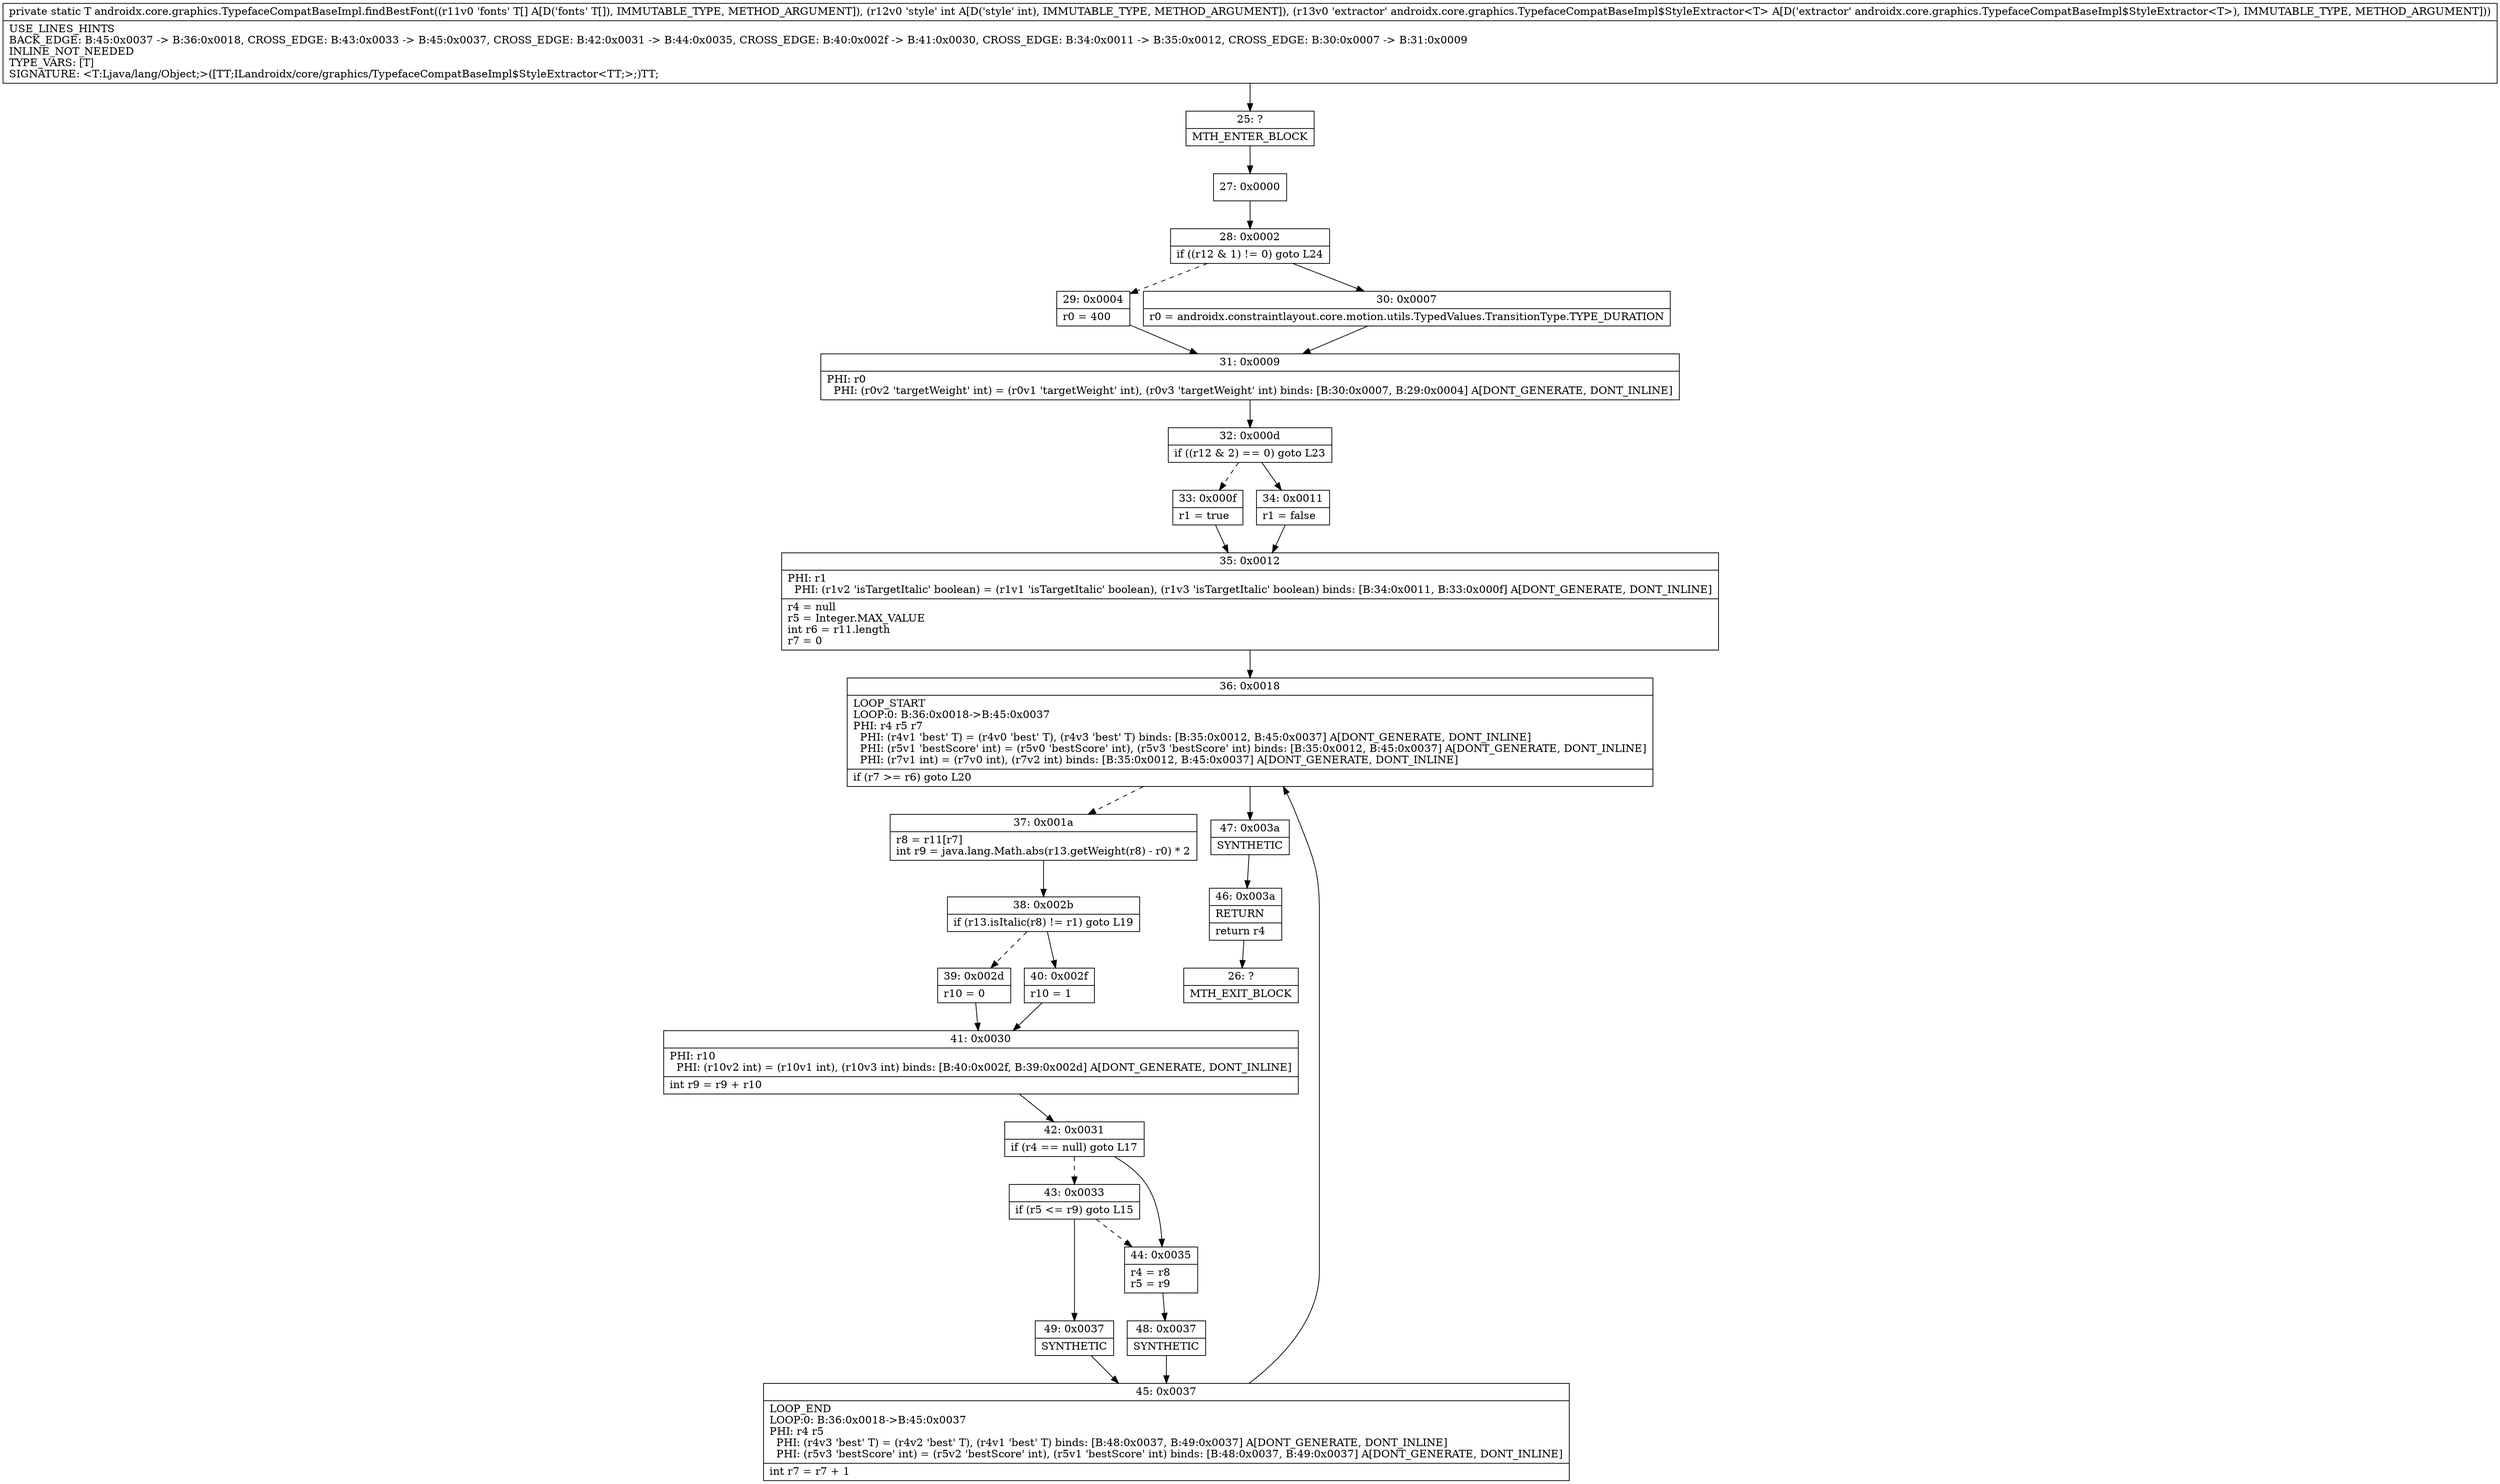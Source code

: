 digraph "CFG forandroidx.core.graphics.TypefaceCompatBaseImpl.findBestFont([Ljava\/lang\/Object;ILandroidx\/core\/graphics\/TypefaceCompatBaseImpl$StyleExtractor;)Ljava\/lang\/Object;" {
Node_25 [shape=record,label="{25\:\ ?|MTH_ENTER_BLOCK\l}"];
Node_27 [shape=record,label="{27\:\ 0x0000}"];
Node_28 [shape=record,label="{28\:\ 0x0002|if ((r12 & 1) != 0) goto L24\l}"];
Node_29 [shape=record,label="{29\:\ 0x0004|r0 = 400\l}"];
Node_31 [shape=record,label="{31\:\ 0x0009|PHI: r0 \l  PHI: (r0v2 'targetWeight' int) = (r0v1 'targetWeight' int), (r0v3 'targetWeight' int) binds: [B:30:0x0007, B:29:0x0004] A[DONT_GENERATE, DONT_INLINE]\l}"];
Node_32 [shape=record,label="{32\:\ 0x000d|if ((r12 & 2) == 0) goto L23\l}"];
Node_33 [shape=record,label="{33\:\ 0x000f|r1 = true\l}"];
Node_35 [shape=record,label="{35\:\ 0x0012|PHI: r1 \l  PHI: (r1v2 'isTargetItalic' boolean) = (r1v1 'isTargetItalic' boolean), (r1v3 'isTargetItalic' boolean) binds: [B:34:0x0011, B:33:0x000f] A[DONT_GENERATE, DONT_INLINE]\l|r4 = null\lr5 = Integer.MAX_VALUE\lint r6 = r11.length\lr7 = 0\l}"];
Node_36 [shape=record,label="{36\:\ 0x0018|LOOP_START\lLOOP:0: B:36:0x0018\-\>B:45:0x0037\lPHI: r4 r5 r7 \l  PHI: (r4v1 'best' T) = (r4v0 'best' T), (r4v3 'best' T) binds: [B:35:0x0012, B:45:0x0037] A[DONT_GENERATE, DONT_INLINE]\l  PHI: (r5v1 'bestScore' int) = (r5v0 'bestScore' int), (r5v3 'bestScore' int) binds: [B:35:0x0012, B:45:0x0037] A[DONT_GENERATE, DONT_INLINE]\l  PHI: (r7v1 int) = (r7v0 int), (r7v2 int) binds: [B:35:0x0012, B:45:0x0037] A[DONT_GENERATE, DONT_INLINE]\l|if (r7 \>= r6) goto L20\l}"];
Node_37 [shape=record,label="{37\:\ 0x001a|r8 = r11[r7]\lint r9 = java.lang.Math.abs(r13.getWeight(r8) \- r0) * 2\l}"];
Node_38 [shape=record,label="{38\:\ 0x002b|if (r13.isItalic(r8) != r1) goto L19\l}"];
Node_39 [shape=record,label="{39\:\ 0x002d|r10 = 0\l}"];
Node_41 [shape=record,label="{41\:\ 0x0030|PHI: r10 \l  PHI: (r10v2 int) = (r10v1 int), (r10v3 int) binds: [B:40:0x002f, B:39:0x002d] A[DONT_GENERATE, DONT_INLINE]\l|int r9 = r9 + r10\l}"];
Node_42 [shape=record,label="{42\:\ 0x0031|if (r4 == null) goto L17\l}"];
Node_43 [shape=record,label="{43\:\ 0x0033|if (r5 \<= r9) goto L15\l}"];
Node_49 [shape=record,label="{49\:\ 0x0037|SYNTHETIC\l}"];
Node_45 [shape=record,label="{45\:\ 0x0037|LOOP_END\lLOOP:0: B:36:0x0018\-\>B:45:0x0037\lPHI: r4 r5 \l  PHI: (r4v3 'best' T) = (r4v2 'best' T), (r4v1 'best' T) binds: [B:48:0x0037, B:49:0x0037] A[DONT_GENERATE, DONT_INLINE]\l  PHI: (r5v3 'bestScore' int) = (r5v2 'bestScore' int), (r5v1 'bestScore' int) binds: [B:48:0x0037, B:49:0x0037] A[DONT_GENERATE, DONT_INLINE]\l|int r7 = r7 + 1\l}"];
Node_44 [shape=record,label="{44\:\ 0x0035|r4 = r8\lr5 = r9\l}"];
Node_48 [shape=record,label="{48\:\ 0x0037|SYNTHETIC\l}"];
Node_40 [shape=record,label="{40\:\ 0x002f|r10 = 1\l}"];
Node_47 [shape=record,label="{47\:\ 0x003a|SYNTHETIC\l}"];
Node_46 [shape=record,label="{46\:\ 0x003a|RETURN\l|return r4\l}"];
Node_26 [shape=record,label="{26\:\ ?|MTH_EXIT_BLOCK\l}"];
Node_34 [shape=record,label="{34\:\ 0x0011|r1 = false\l}"];
Node_30 [shape=record,label="{30\:\ 0x0007|r0 = androidx.constraintlayout.core.motion.utils.TypedValues.TransitionType.TYPE_DURATION\l}"];
MethodNode[shape=record,label="{private static T androidx.core.graphics.TypefaceCompatBaseImpl.findBestFont((r11v0 'fonts' T[] A[D('fonts' T[]), IMMUTABLE_TYPE, METHOD_ARGUMENT]), (r12v0 'style' int A[D('style' int), IMMUTABLE_TYPE, METHOD_ARGUMENT]), (r13v0 'extractor' androidx.core.graphics.TypefaceCompatBaseImpl$StyleExtractor\<T\> A[D('extractor' androidx.core.graphics.TypefaceCompatBaseImpl$StyleExtractor\<T\>), IMMUTABLE_TYPE, METHOD_ARGUMENT]))  | USE_LINES_HINTS\lBACK_EDGE: B:45:0x0037 \-\> B:36:0x0018, CROSS_EDGE: B:43:0x0033 \-\> B:45:0x0037, CROSS_EDGE: B:42:0x0031 \-\> B:44:0x0035, CROSS_EDGE: B:40:0x002f \-\> B:41:0x0030, CROSS_EDGE: B:34:0x0011 \-\> B:35:0x0012, CROSS_EDGE: B:30:0x0007 \-\> B:31:0x0009\lINLINE_NOT_NEEDED\lTYPE_VARS: [T]\lSIGNATURE: \<T:Ljava\/lang\/Object;\>([TT;ILandroidx\/core\/graphics\/TypefaceCompatBaseImpl$StyleExtractor\<TT;\>;)TT;\l}"];
MethodNode -> Node_25;Node_25 -> Node_27;
Node_27 -> Node_28;
Node_28 -> Node_29[style=dashed];
Node_28 -> Node_30;
Node_29 -> Node_31;
Node_31 -> Node_32;
Node_32 -> Node_33[style=dashed];
Node_32 -> Node_34;
Node_33 -> Node_35;
Node_35 -> Node_36;
Node_36 -> Node_37[style=dashed];
Node_36 -> Node_47;
Node_37 -> Node_38;
Node_38 -> Node_39[style=dashed];
Node_38 -> Node_40;
Node_39 -> Node_41;
Node_41 -> Node_42;
Node_42 -> Node_43[style=dashed];
Node_42 -> Node_44;
Node_43 -> Node_44[style=dashed];
Node_43 -> Node_49;
Node_49 -> Node_45;
Node_45 -> Node_36;
Node_44 -> Node_48;
Node_48 -> Node_45;
Node_40 -> Node_41;
Node_47 -> Node_46;
Node_46 -> Node_26;
Node_34 -> Node_35;
Node_30 -> Node_31;
}

